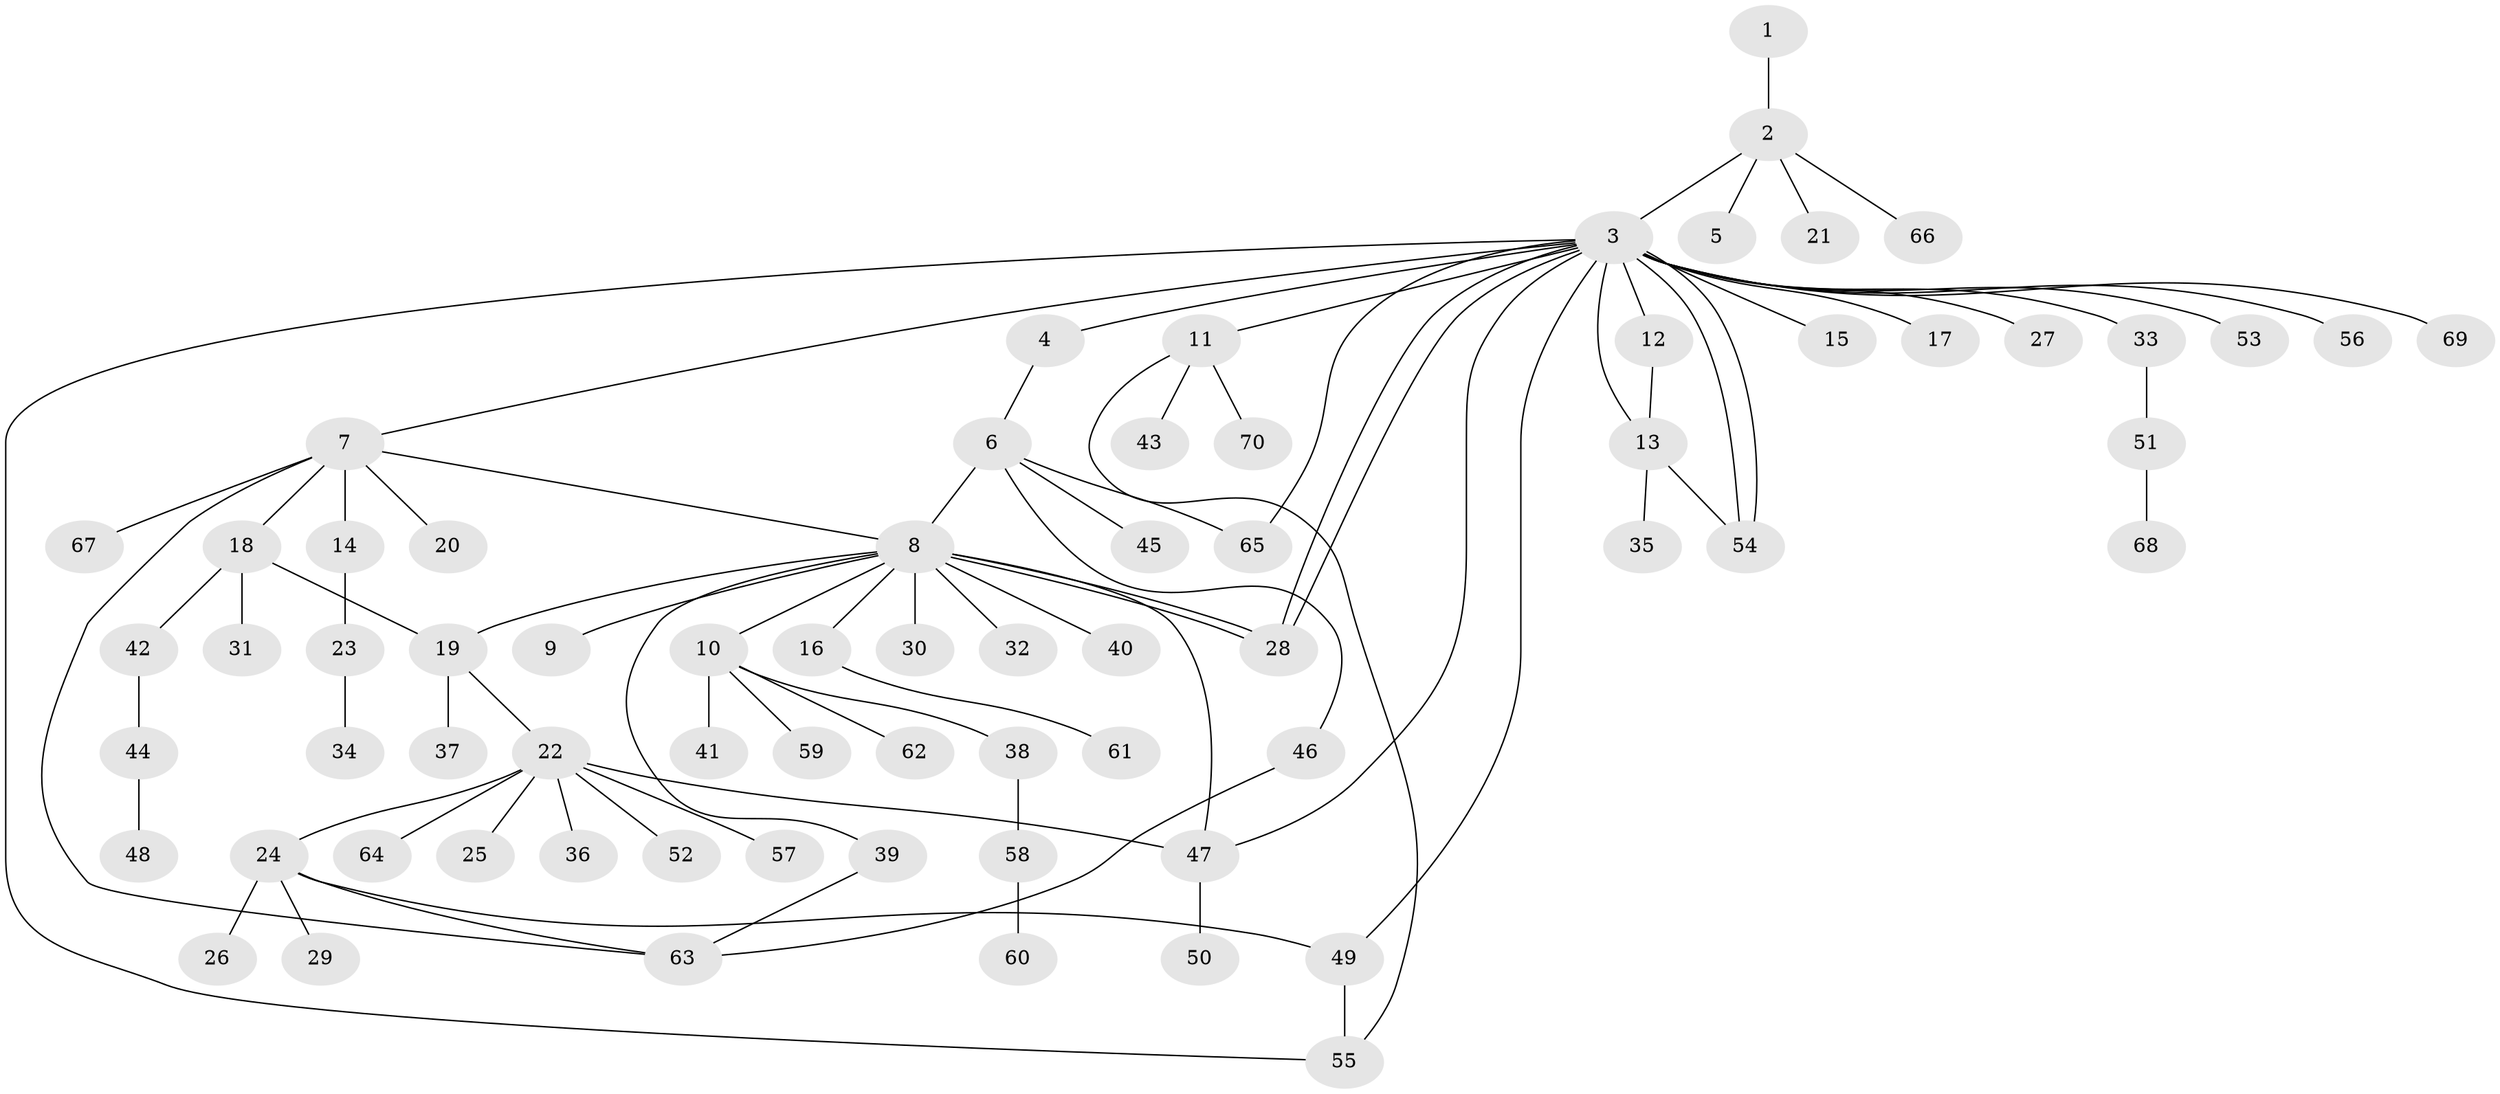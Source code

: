 // coarse degree distribution, {4: 0.12962962962962962, 20: 0.018518518518518517, 5: 0.018518518518518517, 1: 0.6111111111111112, 6: 0.037037037037037035, 12: 0.018518518518518517, 2: 0.12962962962962962, 7: 0.018518518518518517, 3: 0.018518518518518517}
// Generated by graph-tools (version 1.1) at 2025/51/02/27/25 19:51:57]
// undirected, 70 vertices, 86 edges
graph export_dot {
graph [start="1"]
  node [color=gray90,style=filled];
  1;
  2;
  3;
  4;
  5;
  6;
  7;
  8;
  9;
  10;
  11;
  12;
  13;
  14;
  15;
  16;
  17;
  18;
  19;
  20;
  21;
  22;
  23;
  24;
  25;
  26;
  27;
  28;
  29;
  30;
  31;
  32;
  33;
  34;
  35;
  36;
  37;
  38;
  39;
  40;
  41;
  42;
  43;
  44;
  45;
  46;
  47;
  48;
  49;
  50;
  51;
  52;
  53;
  54;
  55;
  56;
  57;
  58;
  59;
  60;
  61;
  62;
  63;
  64;
  65;
  66;
  67;
  68;
  69;
  70;
  1 -- 2;
  2 -- 3;
  2 -- 5;
  2 -- 21;
  2 -- 66;
  3 -- 4;
  3 -- 7;
  3 -- 11;
  3 -- 12;
  3 -- 13;
  3 -- 15;
  3 -- 17;
  3 -- 27;
  3 -- 28;
  3 -- 28;
  3 -- 33;
  3 -- 47;
  3 -- 49;
  3 -- 53;
  3 -- 54;
  3 -- 54;
  3 -- 55;
  3 -- 56;
  3 -- 65;
  3 -- 69;
  4 -- 6;
  6 -- 8;
  6 -- 45;
  6 -- 46;
  6 -- 65;
  7 -- 8;
  7 -- 14;
  7 -- 18;
  7 -- 20;
  7 -- 63;
  7 -- 67;
  8 -- 9;
  8 -- 10;
  8 -- 16;
  8 -- 19;
  8 -- 28;
  8 -- 28;
  8 -- 30;
  8 -- 32;
  8 -- 39;
  8 -- 40;
  8 -- 47;
  10 -- 38;
  10 -- 41;
  10 -- 59;
  10 -- 62;
  11 -- 43;
  11 -- 55;
  11 -- 70;
  12 -- 13;
  13 -- 35;
  13 -- 54;
  14 -- 23;
  16 -- 61;
  18 -- 19;
  18 -- 31;
  18 -- 42;
  19 -- 22;
  19 -- 37;
  22 -- 24;
  22 -- 25;
  22 -- 36;
  22 -- 47;
  22 -- 52;
  22 -- 57;
  22 -- 64;
  23 -- 34;
  24 -- 26;
  24 -- 29;
  24 -- 49;
  24 -- 63;
  33 -- 51;
  38 -- 58;
  39 -- 63;
  42 -- 44;
  44 -- 48;
  46 -- 63;
  47 -- 50;
  49 -- 55;
  51 -- 68;
  58 -- 60;
}
